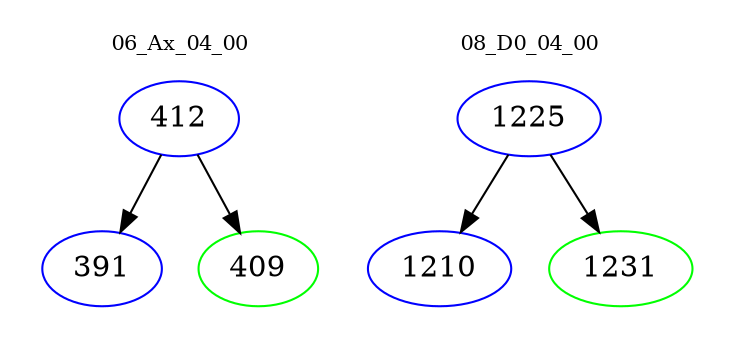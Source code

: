 digraph{
subgraph cluster_0 {
color = white
label = "06_Ax_04_00";
fontsize=10;
T0_412 [label="412", color="blue"]
T0_412 -> T0_391 [color="black"]
T0_391 [label="391", color="blue"]
T0_412 -> T0_409 [color="black"]
T0_409 [label="409", color="green"]
}
subgraph cluster_1 {
color = white
label = "08_D0_04_00";
fontsize=10;
T1_1225 [label="1225", color="blue"]
T1_1225 -> T1_1210 [color="black"]
T1_1210 [label="1210", color="blue"]
T1_1225 -> T1_1231 [color="black"]
T1_1231 [label="1231", color="green"]
}
}

